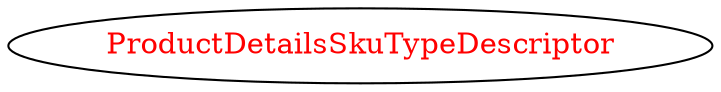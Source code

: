 digraph dependencyGraph {
 concentrate=true;
 ranksep="2.0";
 rankdir="LR"; 
 splines="ortho";
"ProductDetailsSkuTypeDescriptor" [fontcolor="red"];
}